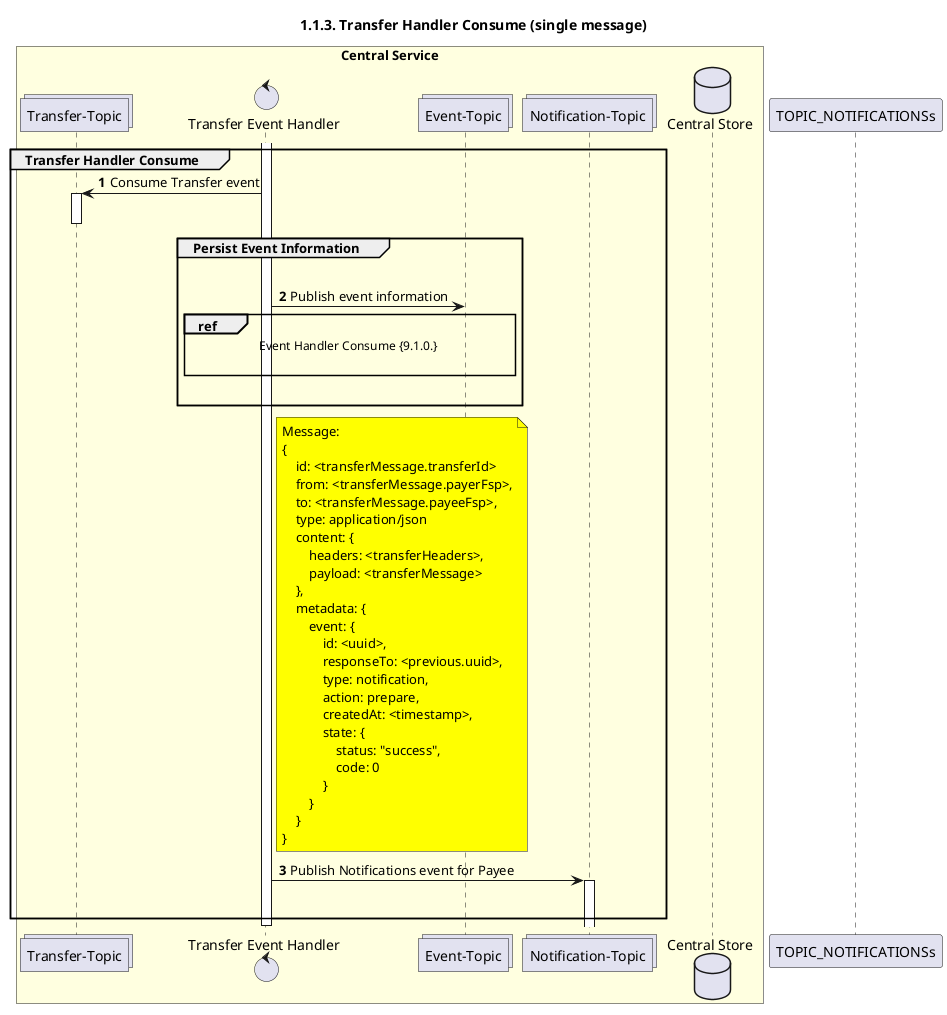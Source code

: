 @startuml
' declate title
title 1.1.3. Transfer Handler Consume (single message)

autonumber

' Actor Keys:
'   boundary - APIs/Interfaces, etc
'   collections - Kafka Topics
'   control - Kafka Consumers
'   entity - Database Access Objects
'   database - Database Persistance Store

' declare actors
collections "Transfer-Topic" as TOPIC_TRANSFERS
control "Transfer Event Handler" as TRANS_HANDLER
collections "Event-Topic" as TOPIC_EVENTS
collections "Notification-Topic" as TOPIC_NOTIFICATIONS
database "Central Store" as DB

box "Central Service" #LightYellow
    participant TOPIC_TRANSFERS
    participant TRANS_HANDLER
    participant TOPIC_EVENTS
    participant TOPIC_NOTIFICATIONS
    participant DB
end box

' start flow
activate TRANS_HANDLER
group Transfer Handler Consume
    TOPIC_TRANSFERS <- TRANS_HANDLER: Consume Transfer event

    activate TOPIC_TRANSFERS
    deactivate TOPIC_TRANSFERS

    group Persist Event Information
        |||
        TRANS_HANDLER -> TOPIC_EVENTS: Publish event information
        ref over TRANS_HANDLER, TOPIC_EVENTS :  Event Handler Consume {9.1.0.} \n
        |||
    end

    ' group Update Prepare Transfer State with transferState='RESERVED'
    '     TRANS_HANDLER -> TRANS_DAO: Request to update transfer
    '     TRANS_DAO <-> DB: Update transfer
    '     TRANS_DAO -> TRANS_HANDLER: Return success
    ' end

    note right of TRANS_HANDLER #yellow
        Message:
        {
            id: <transferMessage.transferId>
            from: <transferMessage.payerFsp>,
            to: <transferMessage.payeeFsp>,
            type: application/json
            content: {
                headers: <transferHeaders>,
                payload: <transferMessage>
            },
            metadata: {
                event: {
                    id: <uuid>,
                    responseTo: <previous.uuid>,
                    type: notification,
                    action: prepare,
                    createdAt: <timestamp>,
                    state: {
                        status: "success",
                        code: 0
                    }
                }
            }
        }
    end note
    TRANS_HANDLER -> TOPIC_NOTIFICATIONS: Publish Notifications event for Payee
    activate TOPIC_NOTIFICATIONS
    deactivate TOPIC_NOTIFICATIONSs
end
deactivate TRANS_HANDLER
@enduml
